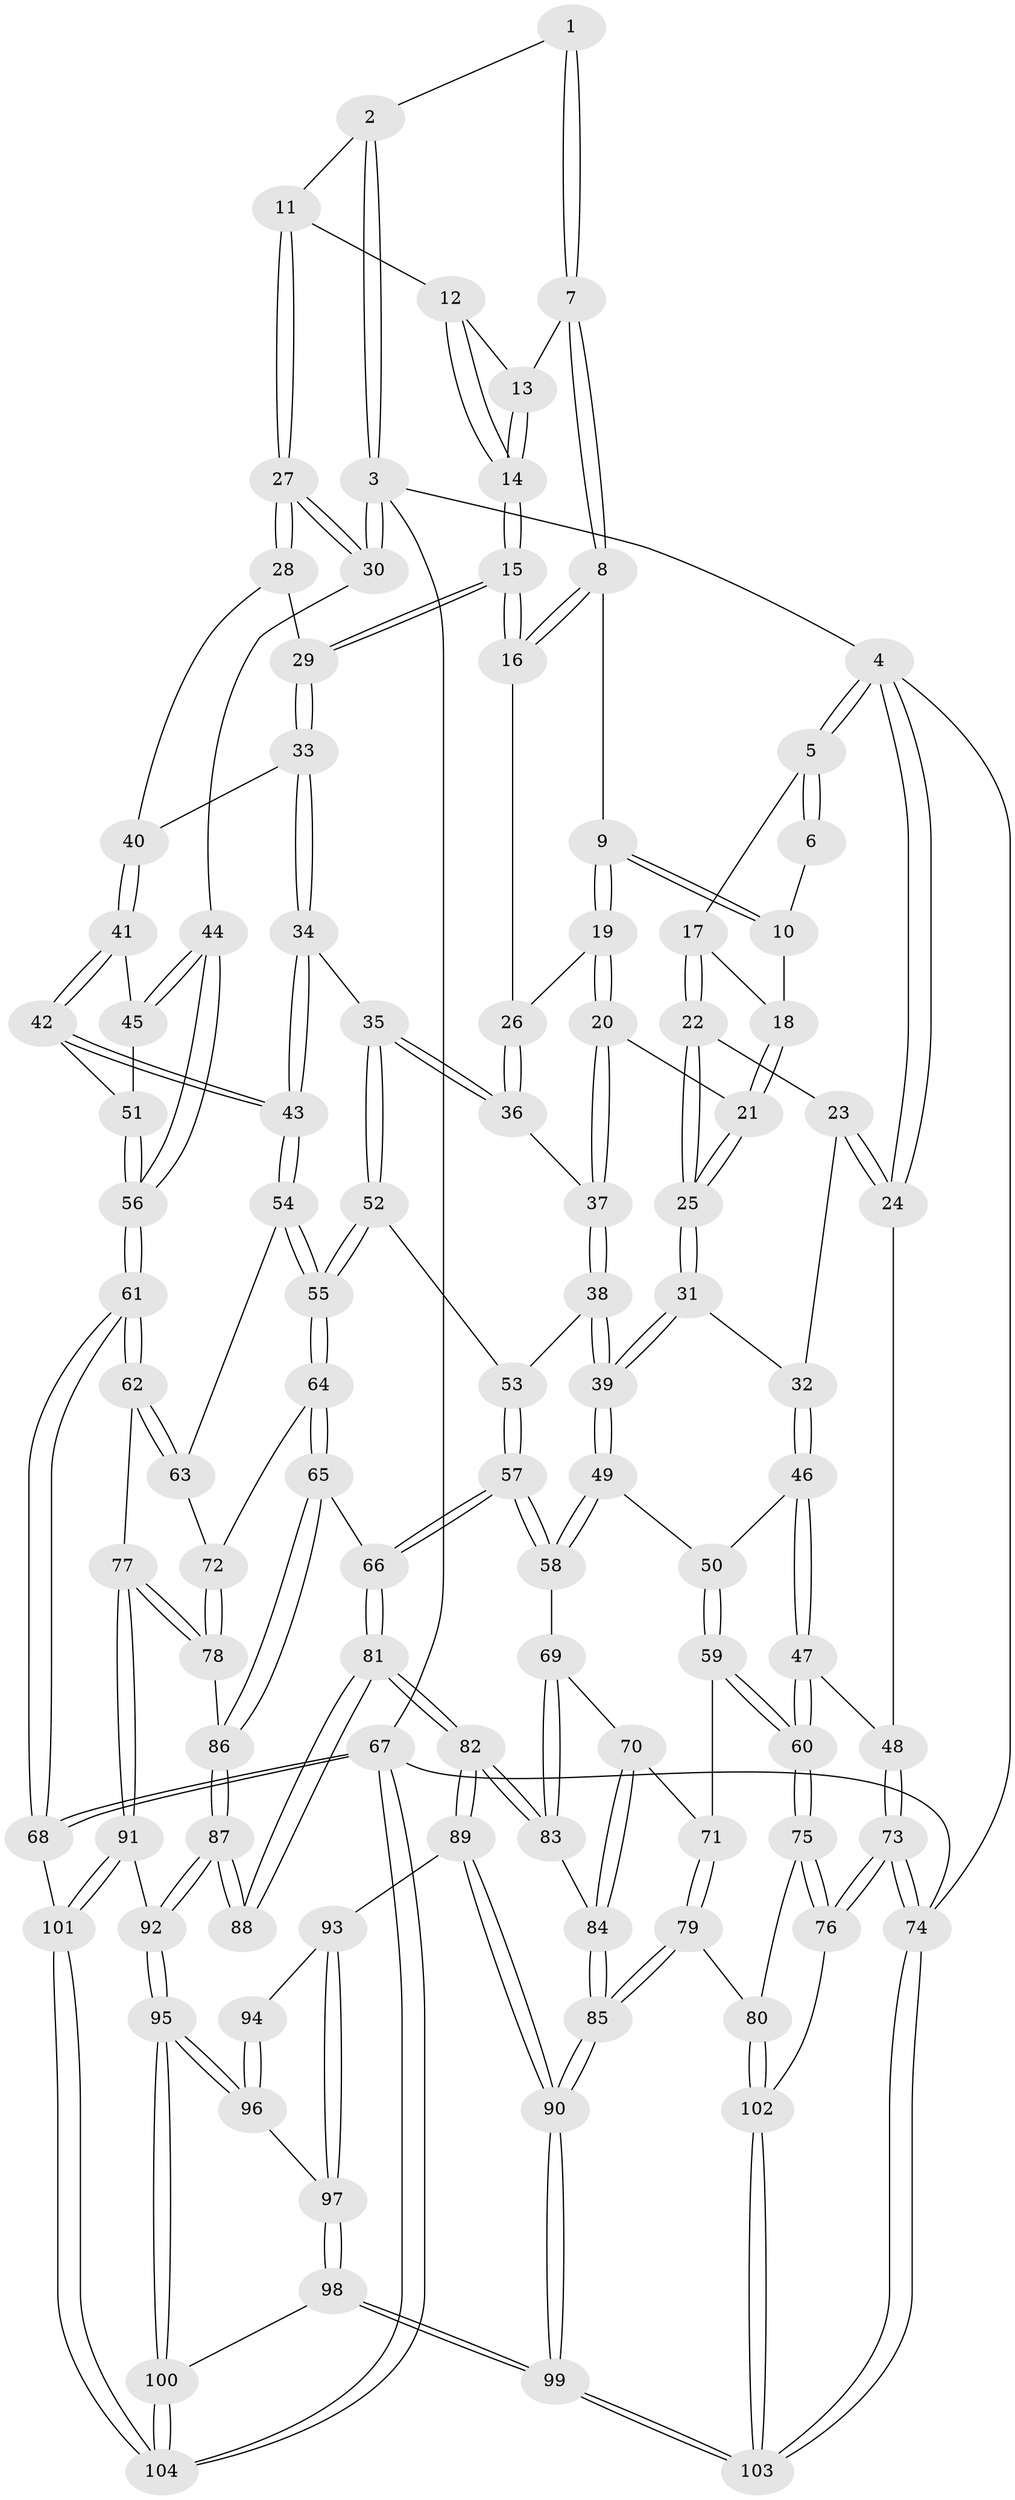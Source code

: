 // coarse degree distribution, {4: 0.20833333333333334, 5: 0.4444444444444444, 3: 0.06944444444444445, 7: 0.041666666666666664, 6: 0.2361111111111111}
// Generated by graph-tools (version 1.1) at 2025/04/03/04/25 22:04:32]
// undirected, 104 vertices, 257 edges
graph export_dot {
graph [start="1"]
  node [color=gray90,style=filled];
  1 [pos="+0.6693907622276866+0"];
  2 [pos="+0.8781687907386668+0"];
  3 [pos="+1+0"];
  4 [pos="+0+0"];
  5 [pos="+0.15976449502159887+0"];
  6 [pos="+0.6567660711538751+0"];
  7 [pos="+0.6823719967743027+0"];
  8 [pos="+0.6366533429932633+0.06744186558062192"];
  9 [pos="+0.5533495440907171+0.1133321572820747"];
  10 [pos="+0.5016689789385413+0.056561388485375876"];
  11 [pos="+0.8758553240089487+0.10210283661137015"];
  12 [pos="+0.8716956226471773+0.1022210933207322"];
  13 [pos="+0.7269368387364622+0"];
  14 [pos="+0.7567316069883726+0.16843265872227864"];
  15 [pos="+0.7318569989328008+0.21583672733466294"];
  16 [pos="+0.6711363491298215+0.19818406473591602"];
  17 [pos="+0.23637974283236665+0"];
  18 [pos="+0.45165648495745747+0.07535162487643823"];
  19 [pos="+0.5531817825603258+0.20981385161739916"];
  20 [pos="+0.467221184589113+0.2508263985432394"];
  21 [pos="+0.42836235353537117+0.23750086586481625"];
  22 [pos="+0.24157262733408524+0"];
  23 [pos="+0.16124892061554813+0.1785207736970353"];
  24 [pos="+0+0"];
  25 [pos="+0.3549673776551493+0.24711700797937064"];
  26 [pos="+0.6063647801043252+0.21301551799928056"];
  27 [pos="+1+0.22028341227389978"];
  28 [pos="+0.934522530681952+0.26978529471116597"];
  29 [pos="+0.7377703205495445+0.22643707311731073"];
  30 [pos="+1+0.2238017795001687"];
  31 [pos="+0.3081201207009318+0.29212209703261843"];
  32 [pos="+0.17983654601081275+0.3248960393780765"];
  33 [pos="+0.7237536192393728+0.3468213081780787"];
  34 [pos="+0.6714760302926052+0.3971324501848729"];
  35 [pos="+0.6445714366436696+0.40156480872379885"];
  36 [pos="+0.6244165300484718+0.3961939088503701"];
  37 [pos="+0.5305343450335815+0.39485413317938134"];
  38 [pos="+0.4815666554209075+0.4646667963303359"];
  39 [pos="+0.40354931290307156+0.5039775733704417"];
  40 [pos="+0.8226236240600404+0.38517336011261843"];
  41 [pos="+0.839526731385601+0.4301954328466409"];
  42 [pos="+0.8128664919956814+0.5069913028257874"];
  43 [pos="+0.7770844164272586+0.5433127337222536"];
  44 [pos="+1+0.26104228636872573"];
  45 [pos="+0.8928805640927305+0.43109330008388813"];
  46 [pos="+0.12097788355644166+0.3749397246419737"];
  47 [pos="+0+0.41705478213348846"];
  48 [pos="+0+0.40547593566943463"];
  49 [pos="+0.40343695248245365+0.5041605299420069"];
  50 [pos="+0.272164089236964+0.5084824204924784"];
  51 [pos="+0.9296089374374567+0.5121118618858903"];
  52 [pos="+0.6242531588878923+0.5407751551596335"];
  53 [pos="+0.5295920377664103+0.5085263949573707"];
  54 [pos="+0.7738862332471383+0.5593793225633459"];
  55 [pos="+0.6485673404690411+0.5906403431098817"];
  56 [pos="+1+0.6280222534122"];
  57 [pos="+0.5607342654636865+0.6525807787857202"];
  58 [pos="+0.41189136359264555+0.6122330929283823"];
  59 [pos="+0.21717287528143434+0.6382898302429785"];
  60 [pos="+0.15208152129990632+0.642570726311865"];
  61 [pos="+1+0.6639474647616844"];
  62 [pos="+0.9465876676313598+0.7116058577250245"];
  63 [pos="+0.7770357794617394+0.5644759458007713"];
  64 [pos="+0.60369518475083+0.6579374097335524"];
  65 [pos="+0.5938524805826795+0.6661214594451529"];
  66 [pos="+0.5867490695131058+0.6674595393801324"];
  67 [pos="+1+1"];
  68 [pos="+1+0.8757271987824935"];
  69 [pos="+0.39785680801056517+0.6333248300661456"];
  70 [pos="+0.2776703816242453+0.6640891629452096"];
  71 [pos="+0.23135543292349667+0.6465983469360194"];
  72 [pos="+0.734079978465242+0.69314233643885"];
  73 [pos="+0+0.7986977204378064"];
  74 [pos="+0+1"];
  75 [pos="+0.11062630896279751+0.7328825574181564"];
  76 [pos="+0+0.8061892198039157"];
  77 [pos="+0.8200366326612016+0.8188844685631836"];
  78 [pos="+0.7767215174080355+0.781378364516051"];
  79 [pos="+0.21995655997453728+0.8597951480755103"];
  80 [pos="+0.2194263473961356+0.8596957173341305"];
  81 [pos="+0.5245724649390309+0.7734435788864457"];
  82 [pos="+0.457631041470184+0.8044385324527715"];
  83 [pos="+0.4149745624145769+0.765918921274108"];
  84 [pos="+0.2990540895744787+0.7907796994199172"];
  85 [pos="+0.2369733306829305+0.8652969455090205"];
  86 [pos="+0.6497442256250778+0.7446711734425667"];
  87 [pos="+0.6254302072091179+0.8425569037891606"];
  88 [pos="+0.6088769182887128+0.839368665641153"];
  89 [pos="+0.4539272022628889+0.8535918619150297"];
  90 [pos="+0.30265011233327277+0.9605486243433923"];
  91 [pos="+0.8095390240949203+0.8508307183539714"];
  92 [pos="+0.6586130198205513+0.8717688430385317"];
  93 [pos="+0.4551544601468491+0.8550170162614643"];
  94 [pos="+0.5686824496261882+0.871563874317925"];
  95 [pos="+0.6085997012767012+0.987936254617718"];
  96 [pos="+0.5548540231150865+0.9248176275933765"];
  97 [pos="+0.4804263455409018+0.8981063086213541"];
  98 [pos="+0.4743651351870084+1"];
  99 [pos="+0.3287132192878861+1"];
  100 [pos="+0.6174033438561491+1"];
  101 [pos="+0.8327282037083278+0.9596122255816685"];
  102 [pos="+0.09664767969679318+0.9196188303440637"];
  103 [pos="+0.08907033300553702+1"];
  104 [pos="+0.7801452845700476+1"];
  1 -- 2;
  1 -- 7;
  1 -- 7;
  2 -- 3;
  2 -- 3;
  2 -- 11;
  3 -- 4;
  3 -- 30;
  3 -- 30;
  3 -- 67;
  4 -- 5;
  4 -- 5;
  4 -- 24;
  4 -- 24;
  4 -- 74;
  5 -- 6;
  5 -- 6;
  5 -- 17;
  6 -- 10;
  7 -- 8;
  7 -- 8;
  7 -- 13;
  8 -- 9;
  8 -- 16;
  8 -- 16;
  9 -- 10;
  9 -- 10;
  9 -- 19;
  9 -- 19;
  10 -- 18;
  11 -- 12;
  11 -- 27;
  11 -- 27;
  12 -- 13;
  12 -- 14;
  12 -- 14;
  13 -- 14;
  13 -- 14;
  14 -- 15;
  14 -- 15;
  15 -- 16;
  15 -- 16;
  15 -- 29;
  15 -- 29;
  16 -- 26;
  17 -- 18;
  17 -- 22;
  17 -- 22;
  18 -- 21;
  18 -- 21;
  19 -- 20;
  19 -- 20;
  19 -- 26;
  20 -- 21;
  20 -- 37;
  20 -- 37;
  21 -- 25;
  21 -- 25;
  22 -- 23;
  22 -- 25;
  22 -- 25;
  23 -- 24;
  23 -- 24;
  23 -- 32;
  24 -- 48;
  25 -- 31;
  25 -- 31;
  26 -- 36;
  26 -- 36;
  27 -- 28;
  27 -- 28;
  27 -- 30;
  27 -- 30;
  28 -- 29;
  28 -- 40;
  29 -- 33;
  29 -- 33;
  30 -- 44;
  31 -- 32;
  31 -- 39;
  31 -- 39;
  32 -- 46;
  32 -- 46;
  33 -- 34;
  33 -- 34;
  33 -- 40;
  34 -- 35;
  34 -- 43;
  34 -- 43;
  35 -- 36;
  35 -- 36;
  35 -- 52;
  35 -- 52;
  36 -- 37;
  37 -- 38;
  37 -- 38;
  38 -- 39;
  38 -- 39;
  38 -- 53;
  39 -- 49;
  39 -- 49;
  40 -- 41;
  40 -- 41;
  41 -- 42;
  41 -- 42;
  41 -- 45;
  42 -- 43;
  42 -- 43;
  42 -- 51;
  43 -- 54;
  43 -- 54;
  44 -- 45;
  44 -- 45;
  44 -- 56;
  44 -- 56;
  45 -- 51;
  46 -- 47;
  46 -- 47;
  46 -- 50;
  47 -- 48;
  47 -- 60;
  47 -- 60;
  48 -- 73;
  48 -- 73;
  49 -- 50;
  49 -- 58;
  49 -- 58;
  50 -- 59;
  50 -- 59;
  51 -- 56;
  51 -- 56;
  52 -- 53;
  52 -- 55;
  52 -- 55;
  53 -- 57;
  53 -- 57;
  54 -- 55;
  54 -- 55;
  54 -- 63;
  55 -- 64;
  55 -- 64;
  56 -- 61;
  56 -- 61;
  57 -- 58;
  57 -- 58;
  57 -- 66;
  57 -- 66;
  58 -- 69;
  59 -- 60;
  59 -- 60;
  59 -- 71;
  60 -- 75;
  60 -- 75;
  61 -- 62;
  61 -- 62;
  61 -- 68;
  61 -- 68;
  62 -- 63;
  62 -- 63;
  62 -- 77;
  63 -- 72;
  64 -- 65;
  64 -- 65;
  64 -- 72;
  65 -- 66;
  65 -- 86;
  65 -- 86;
  66 -- 81;
  66 -- 81;
  67 -- 68;
  67 -- 68;
  67 -- 104;
  67 -- 104;
  67 -- 74;
  68 -- 101;
  69 -- 70;
  69 -- 83;
  69 -- 83;
  70 -- 71;
  70 -- 84;
  70 -- 84;
  71 -- 79;
  71 -- 79;
  72 -- 78;
  72 -- 78;
  73 -- 74;
  73 -- 74;
  73 -- 76;
  73 -- 76;
  74 -- 103;
  74 -- 103;
  75 -- 76;
  75 -- 76;
  75 -- 80;
  76 -- 102;
  77 -- 78;
  77 -- 78;
  77 -- 91;
  77 -- 91;
  78 -- 86;
  79 -- 80;
  79 -- 85;
  79 -- 85;
  80 -- 102;
  80 -- 102;
  81 -- 82;
  81 -- 82;
  81 -- 88;
  81 -- 88;
  82 -- 83;
  82 -- 83;
  82 -- 89;
  82 -- 89;
  83 -- 84;
  84 -- 85;
  84 -- 85;
  85 -- 90;
  85 -- 90;
  86 -- 87;
  86 -- 87;
  87 -- 88;
  87 -- 88;
  87 -- 92;
  87 -- 92;
  89 -- 90;
  89 -- 90;
  89 -- 93;
  90 -- 99;
  90 -- 99;
  91 -- 92;
  91 -- 101;
  91 -- 101;
  92 -- 95;
  92 -- 95;
  93 -- 94;
  93 -- 97;
  93 -- 97;
  94 -- 96;
  94 -- 96;
  95 -- 96;
  95 -- 96;
  95 -- 100;
  95 -- 100;
  96 -- 97;
  97 -- 98;
  97 -- 98;
  98 -- 99;
  98 -- 99;
  98 -- 100;
  99 -- 103;
  99 -- 103;
  100 -- 104;
  100 -- 104;
  101 -- 104;
  101 -- 104;
  102 -- 103;
  102 -- 103;
}
